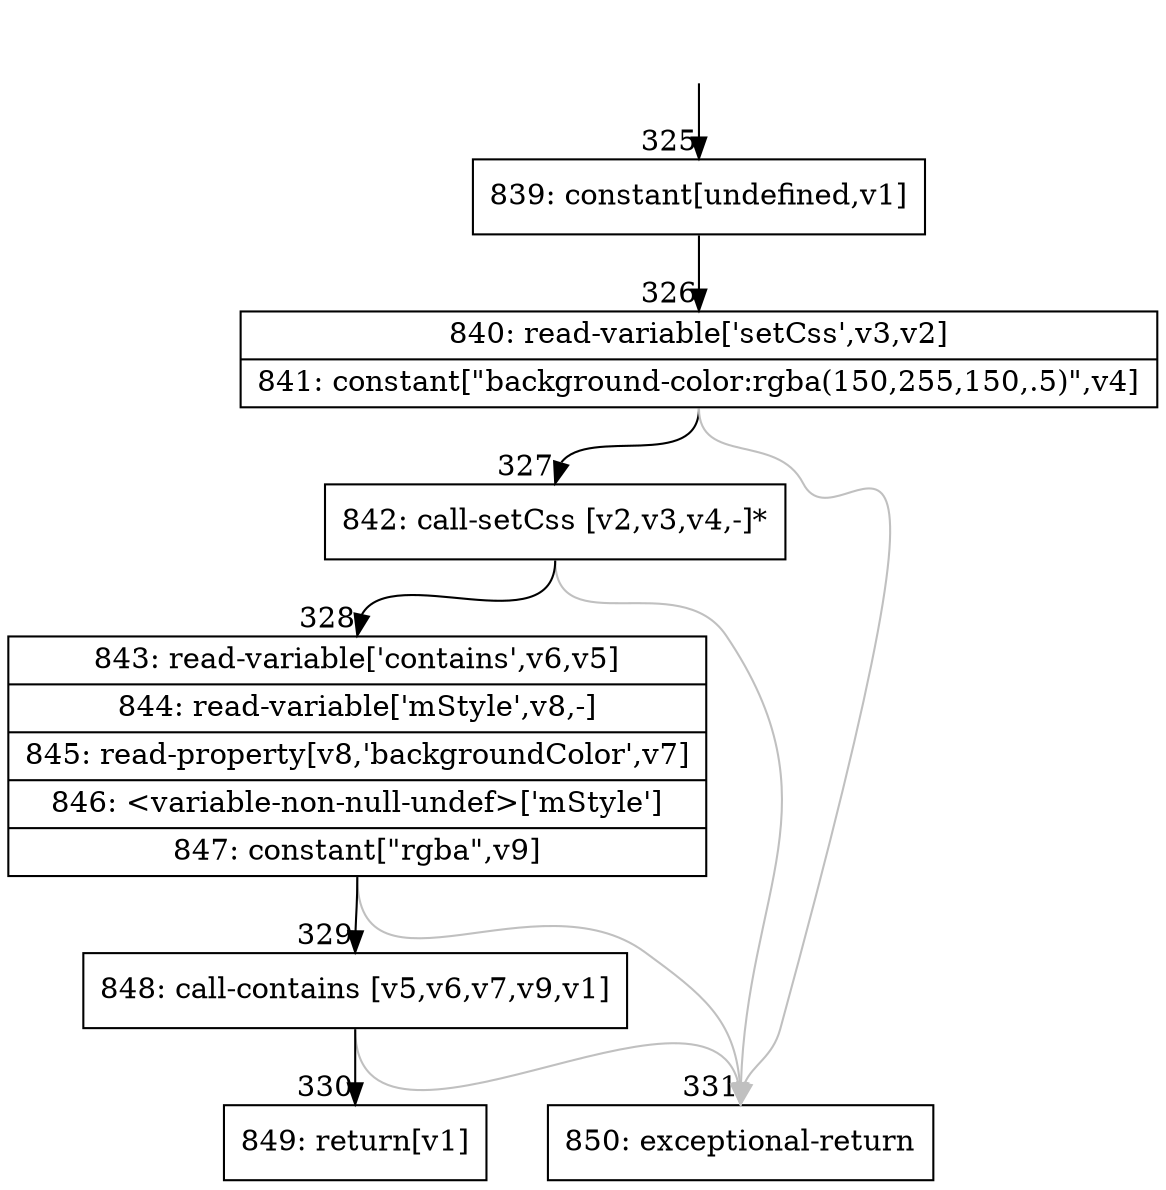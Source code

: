 digraph {
rankdir="TD"
BB_entry33[shape=none,label=""];
BB_entry33 -> BB325 [tailport=s, headport=n, headlabel="    325"]
BB325 [shape=record label="{839: constant[undefined,v1]}" ] 
BB325 -> BB326 [tailport=s, headport=n, headlabel="      326"]
BB326 [shape=record label="{840: read-variable['setCss',v3,v2]|841: constant[\"background-color:rgba(150,255,150,.5)\",v4]}" ] 
BB326 -> BB327 [tailport=s, headport=n, headlabel="      327"]
BB326 -> BB331 [tailport=s, headport=n, color=gray, headlabel="      331"]
BB327 [shape=record label="{842: call-setCss [v2,v3,v4,-]*}" ] 
BB327 -> BB328 [tailport=s, headport=n, headlabel="      328"]
BB327 -> BB331 [tailport=s, headport=n, color=gray]
BB328 [shape=record label="{843: read-variable['contains',v6,v5]|844: read-variable['mStyle',v8,-]|845: read-property[v8,'backgroundColor',v7]|846: \<variable-non-null-undef\>['mStyle']|847: constant[\"rgba\",v9]}" ] 
BB328 -> BB329 [tailport=s, headport=n, headlabel="      329"]
BB328 -> BB331 [tailport=s, headport=n, color=gray]
BB329 [shape=record label="{848: call-contains [v5,v6,v7,v9,v1]}" ] 
BB329 -> BB330 [tailport=s, headport=n, headlabel="      330"]
BB329 -> BB331 [tailport=s, headport=n, color=gray]
BB330 [shape=record label="{849: return[v1]}" ] 
BB331 [shape=record label="{850: exceptional-return}" ] 
//#$~ 331
}
